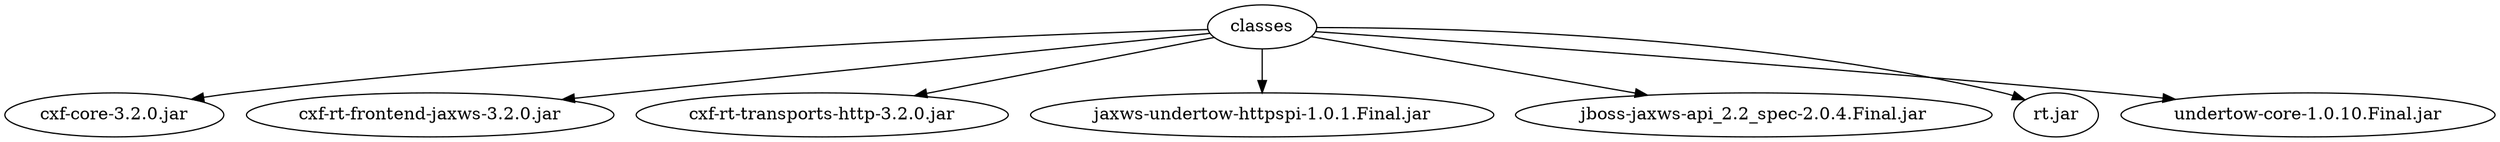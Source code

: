 digraph "summary" {
  "classes"                                          -> "cxf-core-3.2.0.jar";
  "classes"                                          -> "cxf-rt-frontend-jaxws-3.2.0.jar";
  "classes"                                          -> "cxf-rt-transports-http-3.2.0.jar";
  "classes"                                          -> "jaxws-undertow-httpspi-1.0.1.Final.jar";
  "classes"                                          -> "jboss-jaxws-api_2.2_spec-2.0.4.Final.jar";
  "classes"                                          -> "rt.jar";
  "classes"                                          -> "undertow-core-1.0.10.Final.jar";
}
